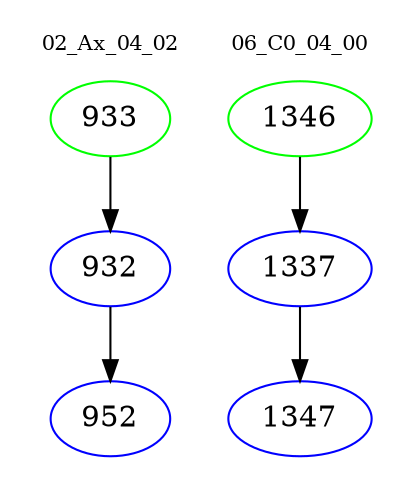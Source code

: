 digraph{
subgraph cluster_0 {
color = white
label = "02_Ax_04_02";
fontsize=10;
T0_933 [label="933", color="green"]
T0_933 -> T0_932 [color="black"]
T0_932 [label="932", color="blue"]
T0_932 -> T0_952 [color="black"]
T0_952 [label="952", color="blue"]
}
subgraph cluster_1 {
color = white
label = "06_C0_04_00";
fontsize=10;
T1_1346 [label="1346", color="green"]
T1_1346 -> T1_1337 [color="black"]
T1_1337 [label="1337", color="blue"]
T1_1337 -> T1_1347 [color="black"]
T1_1347 [label="1347", color="blue"]
}
}
